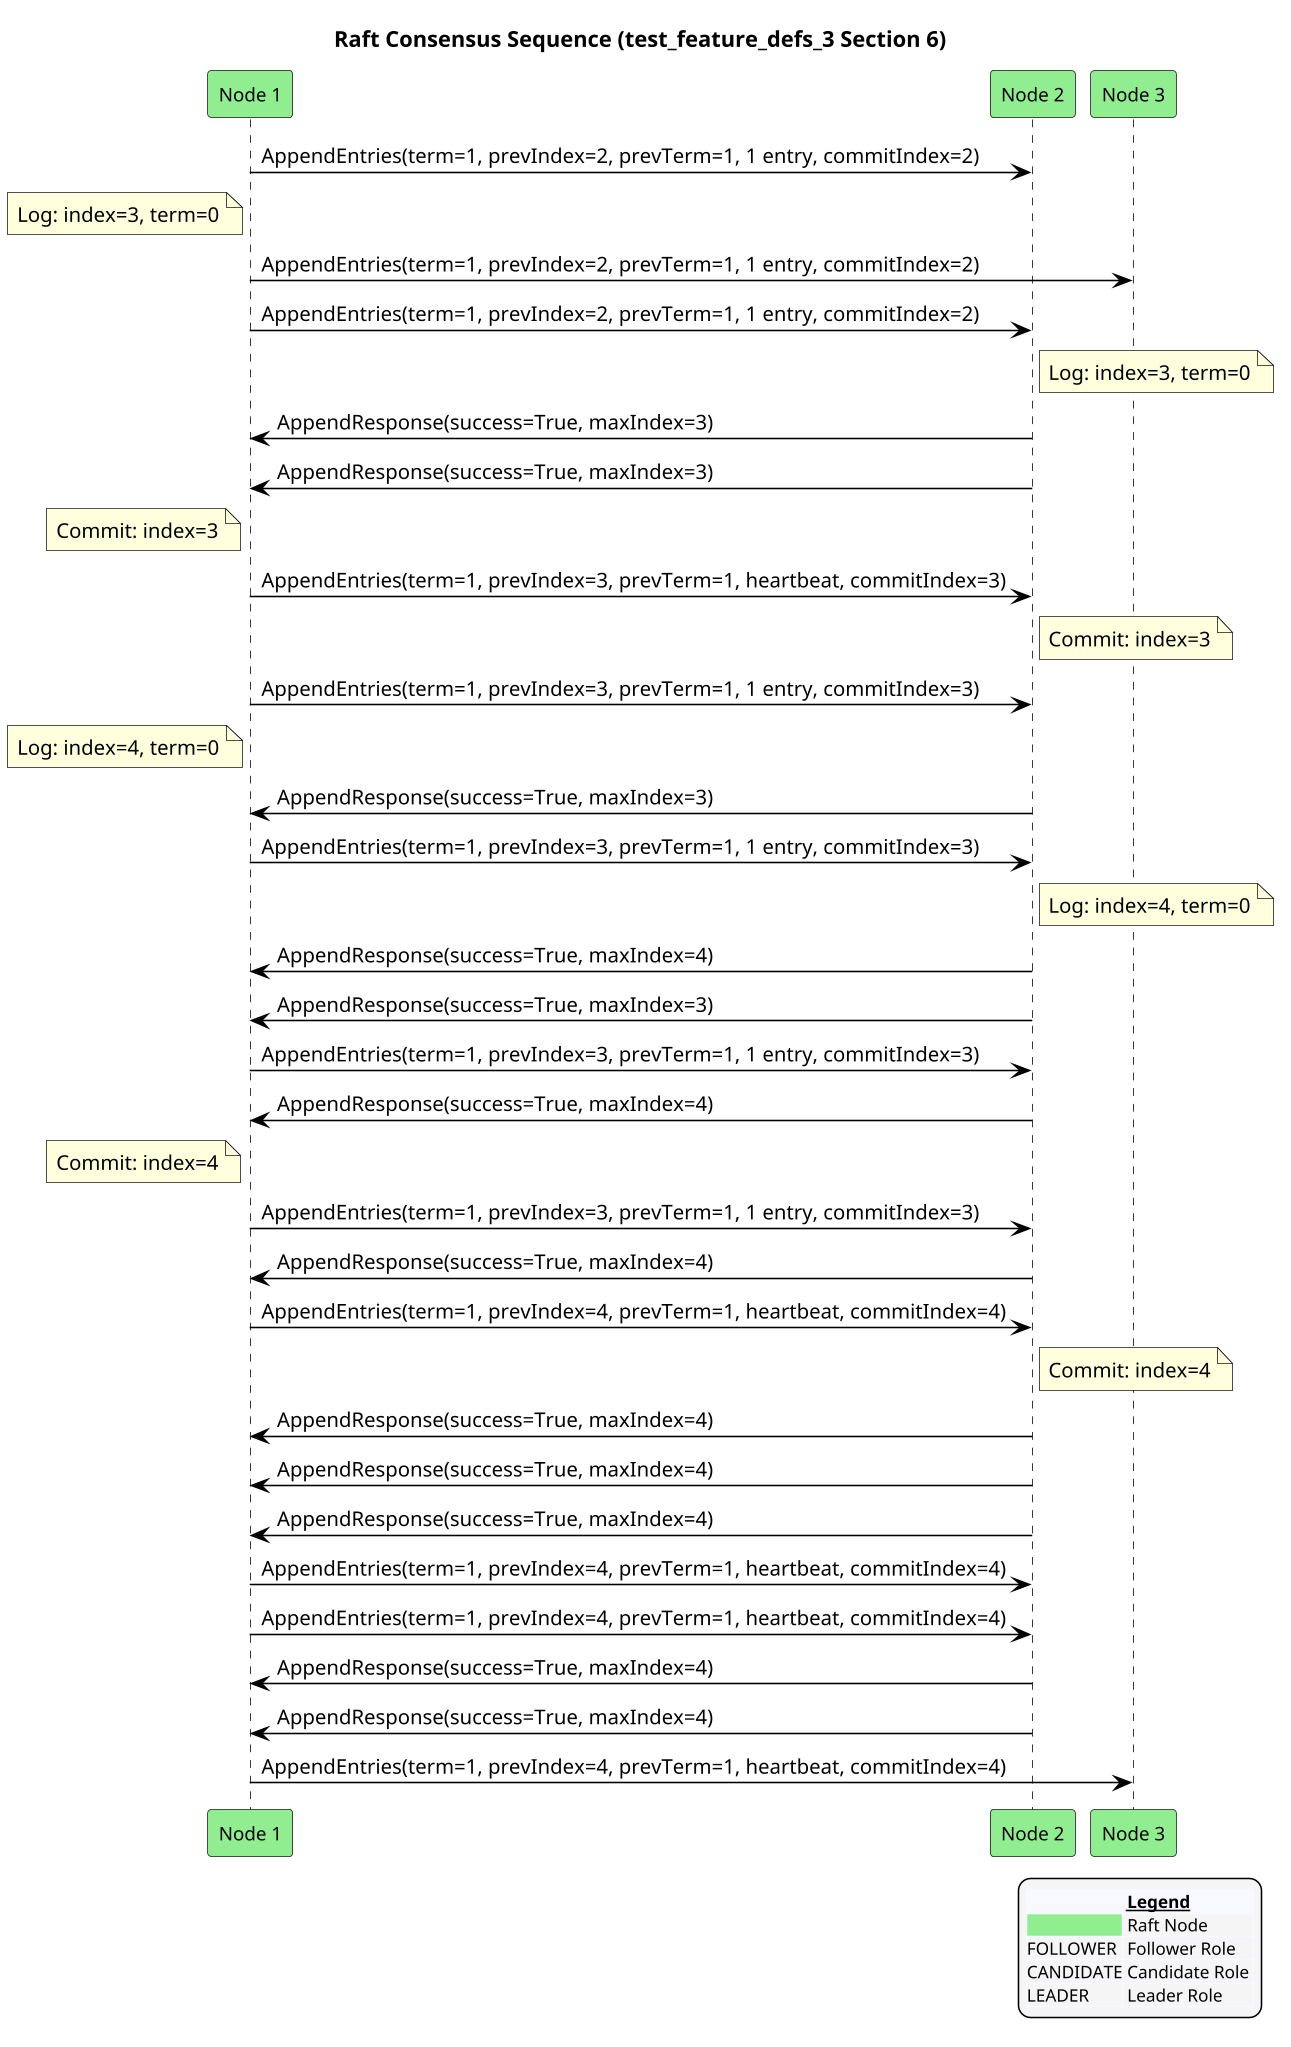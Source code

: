 @startuml
!pragma ratio 0.7
skinparam dpi 150
skinparam monochrome false
skinparam sequence {
  ArrowColor Black
  ActorBorderColor Black
  LifeLineBorderColor Black
  ParticipantFontSize 12
  Padding 10
}
skinparam legend {
  BackgroundColor #F5F5F5
  FontSize 11
}
title Raft Consensus Sequence (test_feature_defs_3 Section 6)

participant "Node 1" as n1 order 10 #Lightgreen
participant "Node 2" as n2 order 20 #Lightgreen
participant "Node 3" as n3 order 30 #Lightgreen
n1 -> n2: AppendEntries(term=1, prevIndex=2, prevTerm=1, 1 entry, commitIndex=2)
note left of n1: Log: index=3, term=0
n1 -> n3: AppendEntries(term=1, prevIndex=2, prevTerm=1, 1 entry, commitIndex=2)
n1 -> n2: AppendEntries(term=1, prevIndex=2, prevTerm=1, 1 entry, commitIndex=2)
note right of n2: Log: index=3, term=0
n2 -> n1: AppendResponse(success=True, maxIndex=3)
n2 -> n1: AppendResponse(success=True, maxIndex=3)
note left of n1: Commit: index=3
n1 -> n2: AppendEntries(term=1, prevIndex=3, prevTerm=1, heartbeat, commitIndex=3)
note right of n2: Commit: index=3
n1 -> n2: AppendEntries(term=1, prevIndex=3, prevTerm=1, 1 entry, commitIndex=3)
note left of n1: Log: index=4, term=0
n2 -> n1: AppendResponse(success=True, maxIndex=3)
n1 -> n2: AppendEntries(term=1, prevIndex=3, prevTerm=1, 1 entry, commitIndex=3)
note right of n2: Log: index=4, term=0
n2 -> n1: AppendResponse(success=True, maxIndex=4)
n2 -> n1: AppendResponse(success=True, maxIndex=3)
n1 -> n2: AppendEntries(term=1, prevIndex=3, prevTerm=1, 1 entry, commitIndex=3)
n2 -> n1: AppendResponse(success=True, maxIndex=4)
note left of n1: Commit: index=4
n1 -> n2: AppendEntries(term=1, prevIndex=3, prevTerm=1, 1 entry, commitIndex=3)
n2 -> n1: AppendResponse(success=True, maxIndex=4)
n1 -> n2: AppendEntries(term=1, prevIndex=4, prevTerm=1, heartbeat, commitIndex=4)
note right of n2: Commit: index=4
n2 -> n1: AppendResponse(success=True, maxIndex=4)
n2 -> n1: AppendResponse(success=True, maxIndex=4)
n2 -> n1: AppendResponse(success=True, maxIndex=4)
n1 -> n2: AppendEntries(term=1, prevIndex=4, prevTerm=1, heartbeat, commitIndex=4)
n1 -> n2: AppendEntries(term=1, prevIndex=4, prevTerm=1, heartbeat, commitIndex=4)
n2 -> n1: AppendResponse(success=True, maxIndex=4)
n2 -> n1: AppendResponse(success=True, maxIndex=4)
n1 -> n3: AppendEntries(term=1, prevIndex=4, prevTerm=1, heartbeat, commitIndex=4)

legend right
  <#GhostWhite,#GhostWhite>|      |= __Legend__ |
  |<#Lightgreen>| Raft Node |
  |FOLLOWER| Follower Role |
  |CANDIDATE| Candidate Role |
  |LEADER| Leader Role |
endlegend
@enduml
